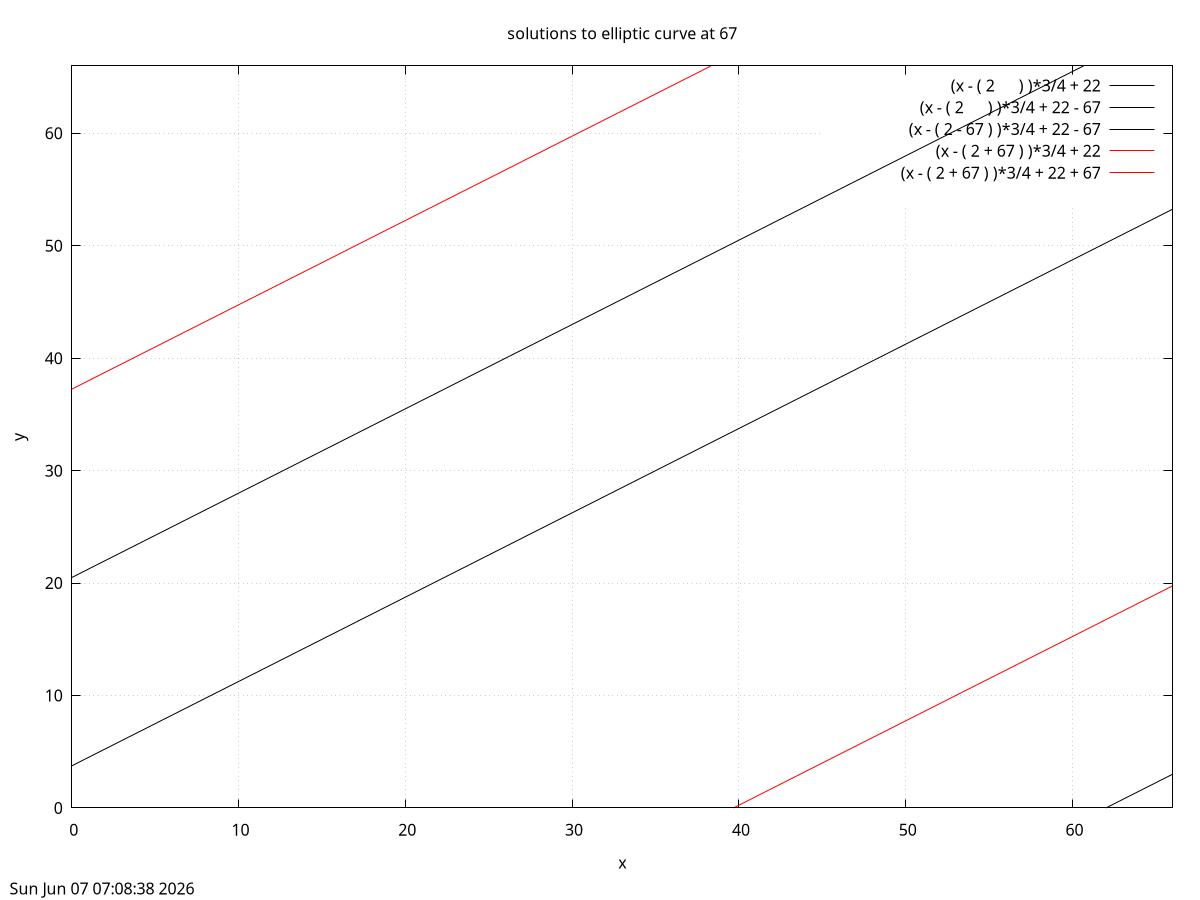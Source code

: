 #
# generate data file with python elliptic_curve_finite.py > elliptic_curve_finite.out
#
# plot using 
# gunplot elliptic_curve_finite.gp
#
##set term png
##set output "elliptic_curve_finite.png"
#
#  Fields in each record are separated by commas.
#
set datafile separator ","

set title "solutions to elliptic curve at 67"
set xlabel "x"
set xrange [0:66]
set yrange [0:66]
set ylabel "y"
set grid
set timestamp
#
# lines connecting (2,22) and (6,25)
# rc = 3/4
#
plot    (x - ( 2      ) )*3/4 + 22      lc 'black', \
	(x - ( 2      ) )*3/4 + 22 - 67 lc 'black', \
	(x - ( 2 - 67 ) )*3/4 + 22 - 67 lc 'black', \
	(x - ( 2 + 67 ) )*3/4 + 22      lc 'red', \
	(x - ( 2 + 67 ) )*3/4 + 22 + 67 lc 'red', \
'elliptic_curve_finite.out' lc 'red'

pause -1
